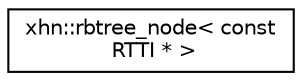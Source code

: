 digraph "Graphical Class Hierarchy"
{
  edge [fontname="Helvetica",fontsize="10",labelfontname="Helvetica",labelfontsize="10"];
  node [fontname="Helvetica",fontsize="10",shape=record];
  rankdir="LR";
  Node1 [label="xhn::rbtree_node\< const\l RTTI * \>",height=0.2,width=0.4,color="black", fillcolor="white", style="filled",URL="$classxhn_1_1rbtree__node.html"];
}
